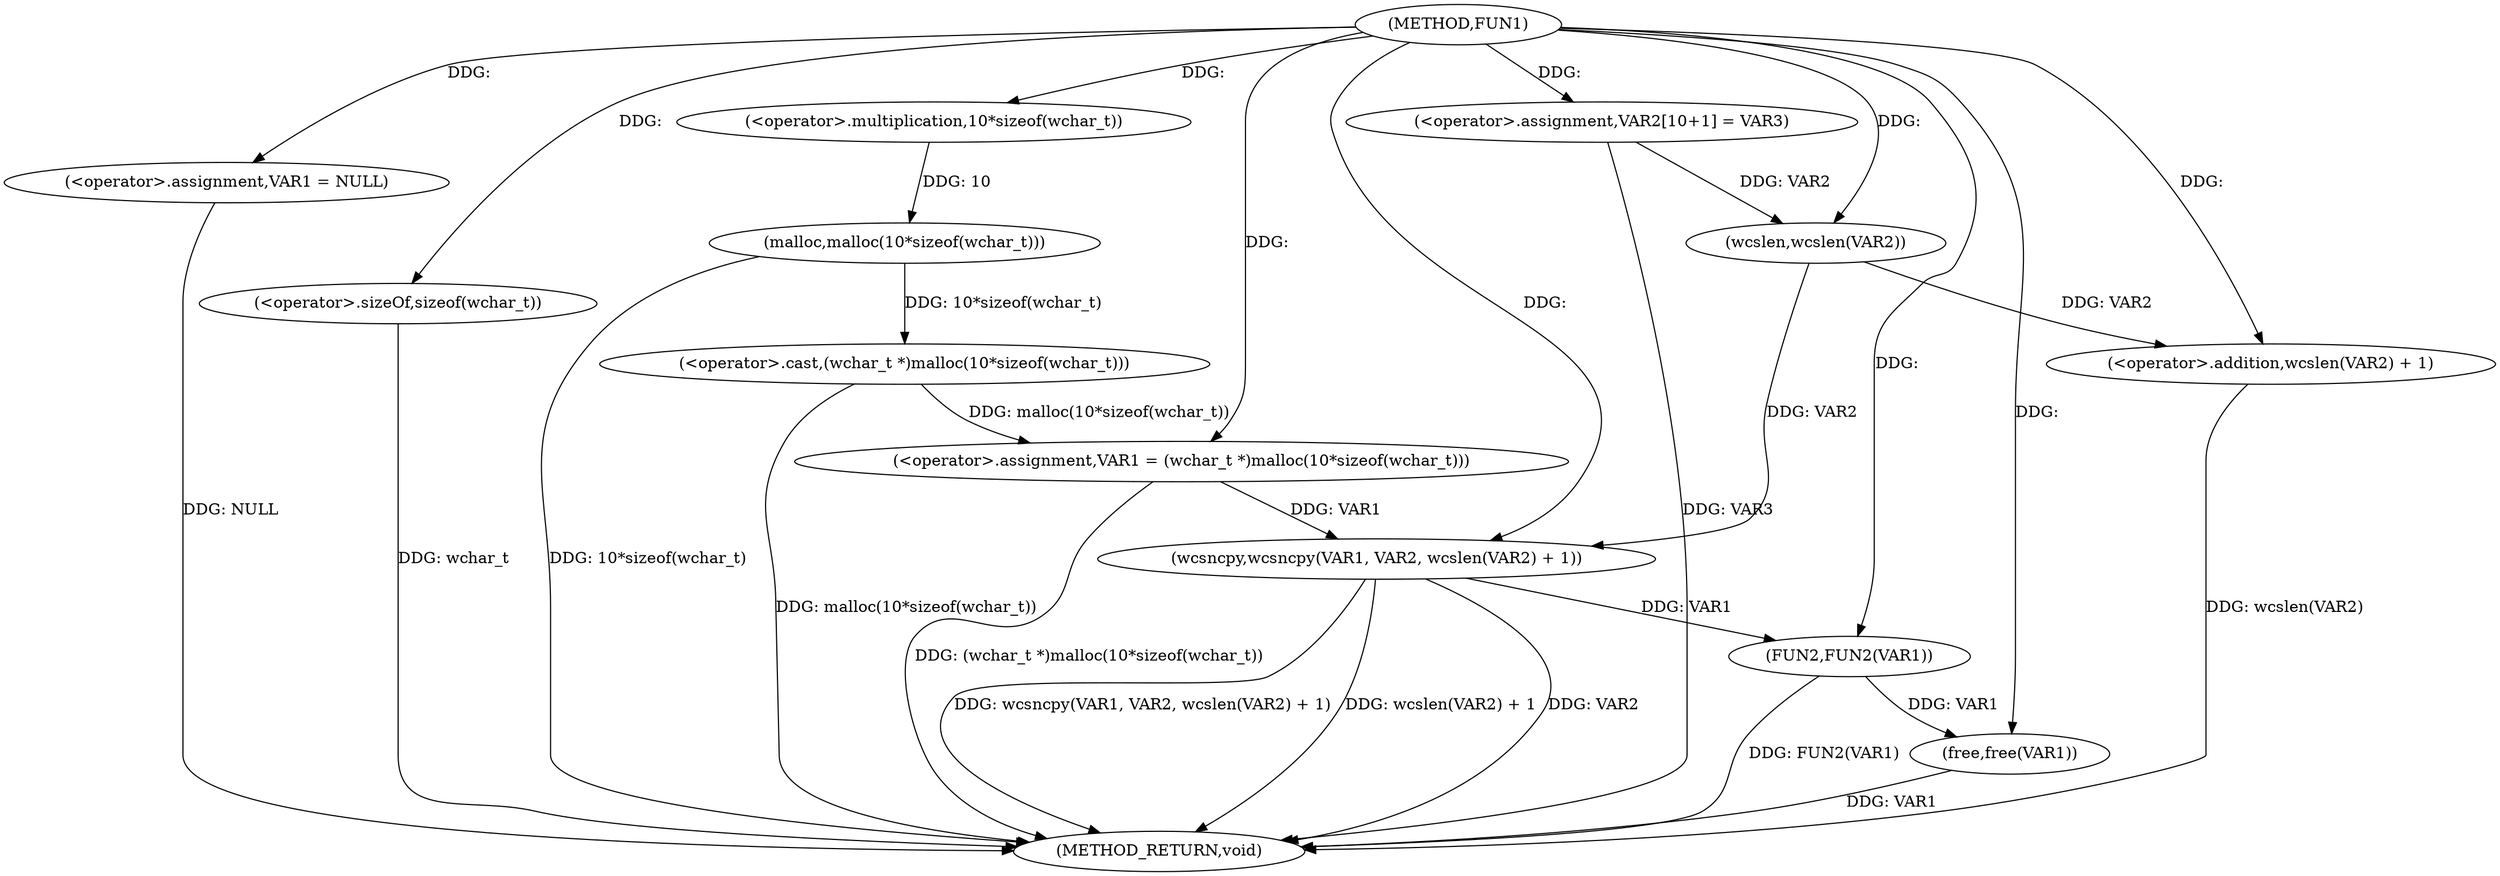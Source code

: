 digraph FUN1 {  
"1000100" [label = "(METHOD,FUN1)" ]
"1000131" [label = "(METHOD_RETURN,void)" ]
"1000103" [label = "(<operator>.assignment,VAR1 = NULL)" ]
"1000106" [label = "(<operator>.assignment,VAR1 = (wchar_t *)malloc(10*sizeof(wchar_t)))" ]
"1000108" [label = "(<operator>.cast,(wchar_t *)malloc(10*sizeof(wchar_t)))" ]
"1000110" [label = "(malloc,malloc(10*sizeof(wchar_t)))" ]
"1000111" [label = "(<operator>.multiplication,10*sizeof(wchar_t))" ]
"1000113" [label = "(<operator>.sizeOf,sizeof(wchar_t))" ]
"1000117" [label = "(<operator>.assignment,VAR2[10+1] = VAR3)" ]
"1000120" [label = "(wcsncpy,wcsncpy(VAR1, VAR2, wcslen(VAR2) + 1))" ]
"1000123" [label = "(<operator>.addition,wcslen(VAR2) + 1)" ]
"1000124" [label = "(wcslen,wcslen(VAR2))" ]
"1000127" [label = "(FUN2,FUN2(VAR1))" ]
"1000129" [label = "(free,free(VAR1))" ]
  "1000129" -> "1000131"  [ label = "DDG: VAR1"] 
  "1000106" -> "1000131"  [ label = "DDG: (wchar_t *)malloc(10*sizeof(wchar_t))"] 
  "1000103" -> "1000131"  [ label = "DDG: NULL"] 
  "1000113" -> "1000131"  [ label = "DDG: wchar_t"] 
  "1000120" -> "1000131"  [ label = "DDG: wcslen(VAR2) + 1"] 
  "1000127" -> "1000131"  [ label = "DDG: FUN2(VAR1)"] 
  "1000120" -> "1000131"  [ label = "DDG: VAR2"] 
  "1000117" -> "1000131"  [ label = "DDG: VAR3"] 
  "1000110" -> "1000131"  [ label = "DDG: 10*sizeof(wchar_t)"] 
  "1000123" -> "1000131"  [ label = "DDG: wcslen(VAR2)"] 
  "1000108" -> "1000131"  [ label = "DDG: malloc(10*sizeof(wchar_t))"] 
  "1000120" -> "1000131"  [ label = "DDG: wcsncpy(VAR1, VAR2, wcslen(VAR2) + 1)"] 
  "1000100" -> "1000103"  [ label = "DDG: "] 
  "1000108" -> "1000106"  [ label = "DDG: malloc(10*sizeof(wchar_t))"] 
  "1000100" -> "1000106"  [ label = "DDG: "] 
  "1000110" -> "1000108"  [ label = "DDG: 10*sizeof(wchar_t)"] 
  "1000111" -> "1000110"  [ label = "DDG: 10"] 
  "1000100" -> "1000111"  [ label = "DDG: "] 
  "1000100" -> "1000113"  [ label = "DDG: "] 
  "1000100" -> "1000117"  [ label = "DDG: "] 
  "1000106" -> "1000120"  [ label = "DDG: VAR1"] 
  "1000100" -> "1000120"  [ label = "DDG: "] 
  "1000124" -> "1000120"  [ label = "DDG: VAR2"] 
  "1000124" -> "1000123"  [ label = "DDG: VAR2"] 
  "1000117" -> "1000124"  [ label = "DDG: VAR2"] 
  "1000100" -> "1000124"  [ label = "DDG: "] 
  "1000100" -> "1000123"  [ label = "DDG: "] 
  "1000120" -> "1000127"  [ label = "DDG: VAR1"] 
  "1000100" -> "1000127"  [ label = "DDG: "] 
  "1000127" -> "1000129"  [ label = "DDG: VAR1"] 
  "1000100" -> "1000129"  [ label = "DDG: "] 
}
